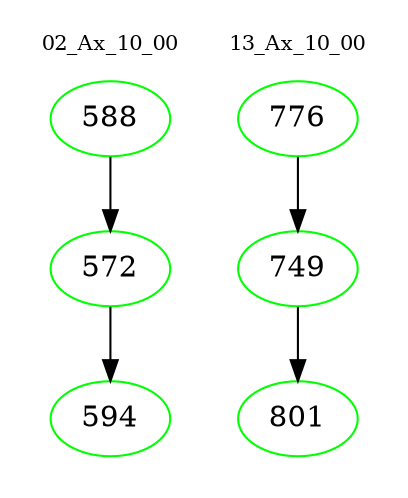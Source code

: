 digraph{
subgraph cluster_0 {
color = white
label = "02_Ax_10_00";
fontsize=10;
T0_588 [label="588", color="green"]
T0_588 -> T0_572 [color="black"]
T0_572 [label="572", color="green"]
T0_572 -> T0_594 [color="black"]
T0_594 [label="594", color="green"]
}
subgraph cluster_1 {
color = white
label = "13_Ax_10_00";
fontsize=10;
T1_776 [label="776", color="green"]
T1_776 -> T1_749 [color="black"]
T1_749 [label="749", color="green"]
T1_749 -> T1_801 [color="black"]
T1_801 [label="801", color="green"]
}
}
